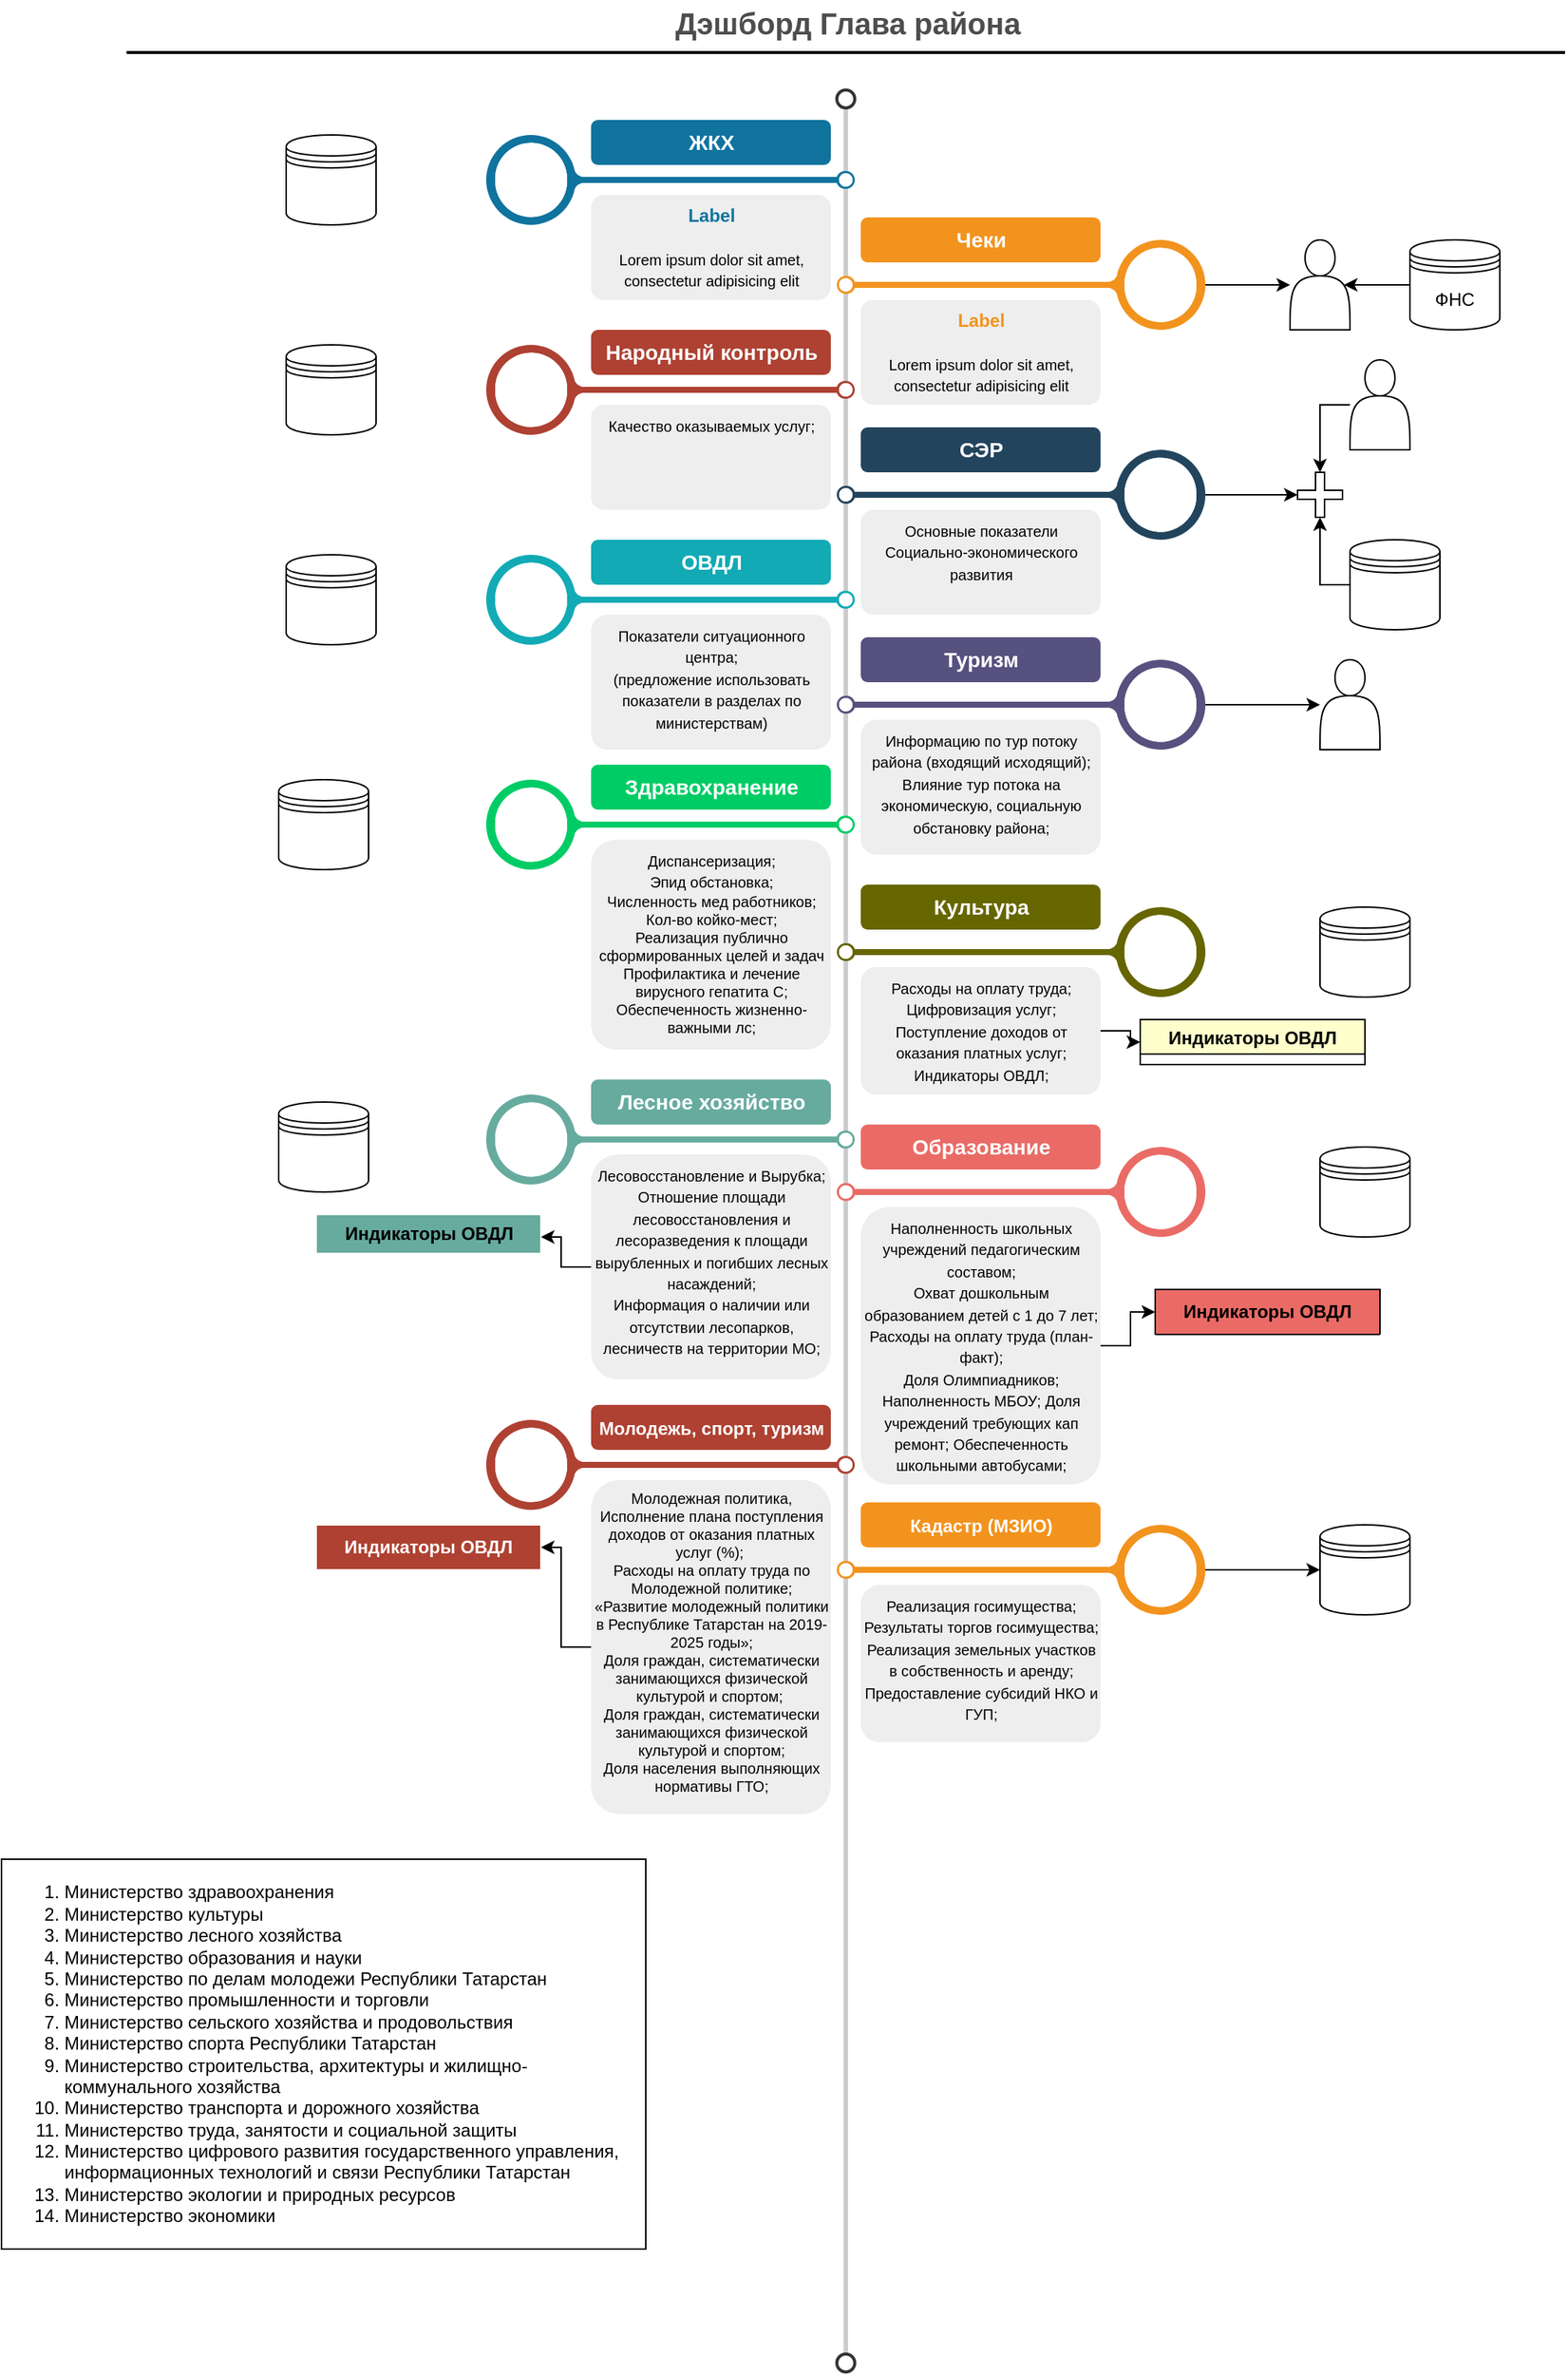 <mxfile version="23.1.5" type="github">
  <diagram id="C2fSY1v2SiZeoUbDoYyL" name="Page-1">
    <mxGraphModel dx="1674" dy="780" grid="1" gridSize="10" guides="1" tooltips="1" connect="1" arrows="1" fold="1" page="1" pageScale="1" pageWidth="1169" pageHeight="827" math="0" shadow="0">
      <root>
        <mxCell id="0" />
        <mxCell id="1" parent="0" />
        <mxCell id="3ne1QswCM8ZiEu4GHsYG-31" value="Дэшборд Глава района" style="text;html=1;strokeColor=none;fillColor=none;align=center;verticalAlign=middle;whiteSpace=wrap;rounded=0;fontStyle=1;fontSize=20;fontColor=#4D4D4D;" parent="1" vertex="1">
          <mxGeometry x="189.5" y="50" width="790" height="30" as="geometry" />
        </mxCell>
        <mxCell id="3ne1QswCM8ZiEu4GHsYG-32" value="" style="line;strokeWidth=2;html=1;fontSize=20;fontColor=#4D4D4D;" parent="1" vertex="1">
          <mxGeometry x="103.5" y="80" width="960" height="10" as="geometry" />
        </mxCell>
        <mxCell id="QLNjNVSxcbgXZy6OQrdi-61" value="" style="endArrow=none;html=1;strokeWidth=3;strokeColor=#CCCCCC;labelBackgroundColor=none;fontSize=16;rounded=0;" parent="1" source="QLNjNVSxcbgXZy6OQrdi-62" target="QLNjNVSxcbgXZy6OQrdi-63" edge="1">
          <mxGeometry relative="1" as="geometry" />
        </mxCell>
        <mxCell id="QLNjNVSxcbgXZy6OQrdi-62" value="" style="ellipse;whiteSpace=wrap;html=1;aspect=fixed;shadow=0;fillColor=none;strokeColor=#333333;fontSize=16;align=center;strokeWidth=2;" parent="1" vertex="1">
          <mxGeometry x="577.5" y="110" width="12" height="12" as="geometry" />
        </mxCell>
        <mxCell id="QLNjNVSxcbgXZy6OQrdi-63" value="" style="ellipse;whiteSpace=wrap;html=1;aspect=fixed;shadow=0;fillColor=none;strokeColor=#333333;fontSize=16;align=center;strokeWidth=2;" parent="1" vertex="1">
          <mxGeometry x="577.5" y="1620" width="12" height="12" as="geometry" />
        </mxCell>
        <mxCell id="QLNjNVSxcbgXZy6OQrdi-64" value="" style="verticalLabelPosition=middle;verticalAlign=middle;html=1;shape=mxgraph.infographic.circularCallout2;dy=15;strokeColor=#10739E;labelPosition=center;align=center;fontColor=#10739E;fontStyle=1;fontSize=24;shadow=0;direction=north;" parent="1" vertex="1">
          <mxGeometry x="343.5" y="140" width="246" height="60" as="geometry" />
        </mxCell>
        <mxCell id="7rP-CeqJjFyxMtN8SH18-14" value="" style="edgeStyle=orthogonalEdgeStyle;rounded=0;orthogonalLoop=1;jettySize=auto;html=1;" parent="1" source="QLNjNVSxcbgXZy6OQrdi-65" target="7rP-CeqJjFyxMtN8SH18-13" edge="1">
          <mxGeometry relative="1" as="geometry" />
        </mxCell>
        <mxCell id="QLNjNVSxcbgXZy6OQrdi-65" value="" style="verticalLabelPosition=middle;verticalAlign=middle;html=1;shape=mxgraph.infographic.circularCallout2;dy=15;strokeColor=#F2931E;labelPosition=center;align=center;fontColor=#F2931E;fontStyle=1;fontSize=24;shadow=0;direction=north;flipH=1;" parent="1" vertex="1">
          <mxGeometry x="577.5" y="210" width="246" height="60" as="geometry" />
        </mxCell>
        <mxCell id="QLNjNVSxcbgXZy6OQrdi-66" value="" style="verticalLabelPosition=middle;verticalAlign=middle;html=1;shape=mxgraph.infographic.circularCallout2;dy=15;strokeColor=#AE4132;labelPosition=center;align=center;fontColor=#10739E;fontStyle=1;fontSize=24;shadow=0;direction=north;" parent="1" vertex="1">
          <mxGeometry x="343.5" y="280" width="246" height="60" as="geometry" />
        </mxCell>
        <mxCell id="7rP-CeqJjFyxMtN8SH18-23" value="" style="edgeStyle=orthogonalEdgeStyle;rounded=0;orthogonalLoop=1;jettySize=auto;html=1;" parent="1" source="QLNjNVSxcbgXZy6OQrdi-67" target="7rP-CeqJjFyxMtN8SH18-20" edge="1">
          <mxGeometry relative="1" as="geometry" />
        </mxCell>
        <mxCell id="QLNjNVSxcbgXZy6OQrdi-67" value="" style="verticalLabelPosition=middle;verticalAlign=middle;html=1;shape=mxgraph.infographic.circularCallout2;dy=15;strokeColor=#23445D;labelPosition=center;align=center;fontColor=#10739E;fontStyle=1;fontSize=24;shadow=0;direction=north;flipH=1;" parent="1" vertex="1">
          <mxGeometry x="577.5" y="350" width="246" height="60" as="geometry" />
        </mxCell>
        <mxCell id="QLNjNVSxcbgXZy6OQrdi-68" value="" style="verticalLabelPosition=middle;verticalAlign=middle;html=1;shape=mxgraph.infographic.circularCallout2;dy=15;strokeColor=#12AAB5;labelPosition=center;align=center;fontColor=#10739E;fontStyle=1;fontSize=24;shadow=0;direction=north;" parent="1" vertex="1">
          <mxGeometry x="343.5" y="420" width="246" height="60" as="geometry" />
        </mxCell>
        <mxCell id="7rP-CeqJjFyxMtN8SH18-6" value="" style="edgeStyle=orthogonalEdgeStyle;rounded=0;orthogonalLoop=1;jettySize=auto;html=1;" parent="1" source="QLNjNVSxcbgXZy6OQrdi-69" target="7rP-CeqJjFyxMtN8SH18-5" edge="1">
          <mxGeometry relative="1" as="geometry" />
        </mxCell>
        <mxCell id="QLNjNVSxcbgXZy6OQrdi-69" value="" style="verticalLabelPosition=middle;verticalAlign=middle;html=1;shape=mxgraph.infographic.circularCallout2;dy=15;strokeColor=#56517E;labelPosition=center;align=center;fontColor=#10739E;fontStyle=1;fontSize=24;shadow=0;direction=north;flipH=1;" parent="1" vertex="1">
          <mxGeometry x="577.5" y="490" width="246" height="60" as="geometry" />
        </mxCell>
        <mxCell id="QLNjNVSxcbgXZy6OQrdi-70" value="ЖКХ" style="fillColor=#10739E;strokecolor=none;rounded=1;fontColor=#FFFFFF;strokeColor=none;fontStyle=1;fontSize=14;whiteSpace=wrap;html=1;" parent="1" vertex="1">
          <mxGeometry x="413.5" y="130" width="160" height="30" as="geometry" />
        </mxCell>
        <mxCell id="QLNjNVSxcbgXZy6OQrdi-71" value="Чеки" style="fillColor=#F2931E;strokecolor=none;rounded=1;fontColor=#FFFFFF;strokeColor=none;fontStyle=1;fontSize=14;whiteSpace=wrap;html=1;" parent="1" vertex="1">
          <mxGeometry x="593.5" y="195" width="160" height="30" as="geometry" />
        </mxCell>
        <mxCell id="QLNjNVSxcbgXZy6OQrdi-72" value="Народный контроль" style="fillColor=#AE4132;strokecolor=none;rounded=1;fontColor=#FFFFFF;strokeColor=none;fontStyle=1;fontSize=14;whiteSpace=wrap;html=1;" parent="1" vertex="1">
          <mxGeometry x="413.5" y="270" width="160" height="30" as="geometry" />
        </mxCell>
        <mxCell id="QLNjNVSxcbgXZy6OQrdi-73" value="СЭР" style="fillColor=#23445D;strokecolor=none;rounded=1;fontColor=#FFFFFF;strokeColor=none;fontStyle=1;fontSize=14;whiteSpace=wrap;html=1;" parent="1" vertex="1">
          <mxGeometry x="593.5" y="335" width="160" height="30" as="geometry" />
        </mxCell>
        <mxCell id="QLNjNVSxcbgXZy6OQrdi-74" value="ОВДЛ" style="fillColor=#12AAB5;strokecolor=none;rounded=1;fontColor=#FFFFFF;strokeColor=none;fontStyle=1;fontSize=14;whiteSpace=wrap;html=1;" parent="1" vertex="1">
          <mxGeometry x="413.5" y="410" width="160" height="30" as="geometry" />
        </mxCell>
        <mxCell id="QLNjNVSxcbgXZy6OQrdi-75" value="Туризм" style="fillColor=#56517E;strokecolor=none;rounded=1;fontColor=#FFFFFF;strokeColor=none;fontStyle=1;fontSize=14;whiteSpace=wrap;html=1;" parent="1" vertex="1">
          <mxGeometry x="593.5" y="475" width="160" height="30" as="geometry" />
        </mxCell>
        <mxCell id="QLNjNVSxcbgXZy6OQrdi-76" value="&lt;font style=&quot;font-size: 10px&quot;&gt;&lt;font style=&quot;font-size: 12px&quot; color=&quot;#10739E&quot;&gt;&lt;b&gt;Label&lt;/b&gt;&lt;/font&gt;&lt;br&gt;&lt;br&gt;&lt;font size=&quot;1&quot;&gt;Lorem ipsum dolor sit amet, consectetur adipisicing elit&lt;/font&gt;&lt;/font&gt;" style="rounded=1;strokeColor=none;fillColor=#EEEEEE;align=center;arcSize=12;verticalAlign=top;whiteSpace=wrap;html=1;fontSize=12;" parent="1" vertex="1">
          <mxGeometry x="413.5" y="180" width="160" height="70" as="geometry" />
        </mxCell>
        <mxCell id="QLNjNVSxcbgXZy6OQrdi-77" value="&lt;font style=&quot;font-size: 10px&quot;&gt;&lt;font style=&quot;font-size: 12px&quot; color=&quot;#F2931E&quot;&gt;&lt;b&gt;Label&lt;/b&gt;&lt;/font&gt;&lt;br&gt;&lt;br&gt;&lt;font size=&quot;1&quot;&gt;Lorem ipsum dolor sit amet, consectetur adipisicing elit&lt;/font&gt;&lt;/font&gt;" style="rounded=1;strokeColor=none;fillColor=#EEEEEE;align=center;arcSize=12;verticalAlign=top;whiteSpace=wrap;html=1;fontSize=12;" parent="1" vertex="1">
          <mxGeometry x="593.5" y="250" width="160" height="70" as="geometry" />
        </mxCell>
        <mxCell id="QLNjNVSxcbgXZy6OQrdi-78" value="&lt;font style=&quot;font-size: 10px&quot;&gt;&lt;font size=&quot;1&quot;&gt;Качество оказываемых услуг;&lt;br&gt;&lt;/font&gt;&lt;/font&gt;" style="rounded=1;strokeColor=none;fillColor=#EEEEEE;align=center;arcSize=12;verticalAlign=top;whiteSpace=wrap;html=1;fontSize=12;" parent="1" vertex="1">
          <mxGeometry x="413.5" y="320" width="160" height="70" as="geometry" />
        </mxCell>
        <mxCell id="QLNjNVSxcbgXZy6OQrdi-79" value="&lt;font style=&quot;font-size: 10px&quot;&gt;Основные показатели Социально-экономического развития&lt;br&gt;&lt;/font&gt;" style="rounded=1;strokeColor=none;fillColor=#EEEEEE;align=center;arcSize=12;verticalAlign=top;whiteSpace=wrap;html=1;fontSize=12;" parent="1" vertex="1">
          <mxGeometry x="593.5" y="390" width="160" height="70" as="geometry" />
        </mxCell>
        <mxCell id="QLNjNVSxcbgXZy6OQrdi-80" value="&lt;span style=&quot;font-size: 10px;&quot;&gt;Показатели ситуационного центра;&lt;br&gt;(предложение использовать показатели в разделах по министерствам)&lt;br&gt;&lt;/span&gt;" style="rounded=1;strokeColor=none;fillColor=#EEEEEE;align=center;arcSize=12;verticalAlign=top;whiteSpace=wrap;html=1;fontSize=12;" parent="1" vertex="1">
          <mxGeometry x="413.5" y="460" width="160" height="90" as="geometry" />
        </mxCell>
        <mxCell id="QLNjNVSxcbgXZy6OQrdi-81" value="&lt;font style=&quot;&quot;&gt;&lt;font style=&quot;font-size: 10px;&quot; size=&quot;1&quot;&gt;Информацию по тур потоку района (входящий исходящий);&lt;br&gt;Влияние тур потока на экономическую, социальную обстановку района;&lt;br&gt;&lt;/font&gt;&lt;/font&gt;" style="rounded=1;strokeColor=none;fillColor=#EEEEEE;align=center;arcSize=12;verticalAlign=top;whiteSpace=wrap;html=1;fontSize=12;" parent="1" vertex="1">
          <mxGeometry x="593.5" y="530" width="160" height="90" as="geometry" />
        </mxCell>
        <mxCell id="QLNjNVSxcbgXZy6OQrdi-106" value="" style="verticalLabelPosition=middle;verticalAlign=middle;html=1;shape=mxgraph.infographic.circularCallout2;dy=15;strokeColor=#00CC66;labelPosition=center;align=center;fontColor=#10739E;fontStyle=1;fontSize=24;shadow=0;direction=north;" parent="1" vertex="1">
          <mxGeometry x="343.5" y="570" width="246" height="60" as="geometry" />
        </mxCell>
        <mxCell id="QLNjNVSxcbgXZy6OQrdi-107" value="Здравохранение" style="fillColor=#00CC66;strokecolor=none;rounded=1;fontColor=#FFFFFF;strokeColor=none;fontStyle=1;fontSize=14;whiteSpace=wrap;html=1;" parent="1" vertex="1">
          <mxGeometry x="413.5" y="560" width="160" height="30" as="geometry" />
        </mxCell>
        <mxCell id="QLNjNVSxcbgXZy6OQrdi-108" value="&lt;font style=&quot;font-size: 10px;&quot;&gt;Диспансеризация;&lt;br style=&quot;border-color: var(--border-color);&quot;&gt;&lt;span style=&quot;&quot;&gt;Эпид обстановка;&lt;/span&gt;&lt;br style=&quot;border-color: var(--border-color);&quot;&gt;&lt;div style=&quot;&quot;&gt;&lt;span style=&quot;background-color: initial;&quot;&gt;Численность мед работников;&lt;/span&gt;&lt;/div&gt;&lt;div style=&quot;&quot;&gt;Кол-во койко-мест;&lt;/div&gt;&lt;div style=&quot;&quot;&gt;Реализация публично сформированных целей и задач&lt;span style=&quot;background-color: initial;&quot;&gt;&lt;br&gt;&lt;/span&gt;&lt;/div&gt;&lt;div style=&quot;&quot;&gt;Профилактика и лечение вирусного гепатита С;&lt;/div&gt;&lt;div style=&quot;&quot;&gt;Обеспеченность жизненно-важными лс;&lt;/div&gt;&lt;/font&gt;" style="rounded=1;strokeColor=none;fillColor=#EEEEEE;align=center;arcSize=12;verticalAlign=top;whiteSpace=wrap;html=1;fontSize=12;" parent="1" vertex="1">
          <mxGeometry x="413.5" y="610" width="160" height="140" as="geometry" />
        </mxCell>
        <mxCell id="7rP-CeqJjFyxMtN8SH18-7" value="" style="edgeStyle=orthogonalEdgeStyle;rounded=0;orthogonalLoop=1;jettySize=auto;html=1;" parent="1" source="QLNjNVSxcbgXZy6OQrdi-109" target="7rP-CeqJjFyxMtN8SH18-4" edge="1">
          <mxGeometry relative="1" as="geometry" />
        </mxCell>
        <mxCell id="QLNjNVSxcbgXZy6OQrdi-109" value="" style="verticalLabelPosition=middle;verticalAlign=middle;html=1;shape=mxgraph.infographic.circularCallout2;dy=15;strokeColor=#F2931E;labelPosition=center;align=center;fontColor=#F2931E;fontStyle=1;fontSize=24;shadow=0;direction=north;flipH=1;" parent="1" vertex="1">
          <mxGeometry x="577.5" y="1067" width="246" height="60" as="geometry" />
        </mxCell>
        <mxCell id="QLNjNVSxcbgXZy6OQrdi-110" value="&lt;font style=&quot;font-size: 12px;&quot;&gt;Кадастр (МЗИО)&lt;/font&gt;" style="fillColor=#F2931E;strokecolor=none;rounded=1;fontColor=#FFFFFF;strokeColor=none;fontStyle=1;fontSize=14;whiteSpace=wrap;html=1;" parent="1" vertex="1">
          <mxGeometry x="593.5" y="1052" width="160" height="30" as="geometry" />
        </mxCell>
        <mxCell id="QLNjNVSxcbgXZy6OQrdi-111" value="&lt;span style=&quot;border-color: var(--border-color); font-size: 10px;&quot;&gt;Реализация госимущества;&lt;br&gt;Результаты торгов госимущества;&lt;br&gt;Реализация земельных участков в собственность и аренду;&lt;br&gt;Предоставление субсидий НКО и ГУП;&lt;br&gt;&lt;/span&gt;" style="rounded=1;strokeColor=none;fillColor=#EEEEEE;align=center;arcSize=12;verticalAlign=top;whiteSpace=wrap;html=1;fontSize=12;" parent="1" vertex="1">
          <mxGeometry x="593.5" y="1107" width="160" height="105" as="geometry" />
        </mxCell>
        <mxCell id="7rP-CeqJjFyxMtN8SH18-4" value="" style="shape=datastore;whiteSpace=wrap;html=1;" parent="1" vertex="1">
          <mxGeometry x="900" y="1067" width="60" height="60" as="geometry" />
        </mxCell>
        <mxCell id="7rP-CeqJjFyxMtN8SH18-5" value="" style="shape=actor;whiteSpace=wrap;html=1;" parent="1" vertex="1">
          <mxGeometry x="900" y="490" width="40" height="60" as="geometry" />
        </mxCell>
        <mxCell id="7rP-CeqJjFyxMtN8SH18-8" value="" style="shape=datastore;whiteSpace=wrap;html=1;" parent="1" vertex="1">
          <mxGeometry x="205" y="570" width="60" height="60" as="geometry" />
        </mxCell>
        <mxCell id="7rP-CeqJjFyxMtN8SH18-9" value="" style="shape=datastore;whiteSpace=wrap;html=1;" parent="1" vertex="1">
          <mxGeometry x="210" y="420" width="60" height="60" as="geometry" />
        </mxCell>
        <mxCell id="7rP-CeqJjFyxMtN8SH18-10" value="" style="shape=datastore;whiteSpace=wrap;html=1;" parent="1" vertex="1">
          <mxGeometry x="210" y="280" width="60" height="60" as="geometry" />
        </mxCell>
        <mxCell id="7rP-CeqJjFyxMtN8SH18-11" value="" style="shape=datastore;whiteSpace=wrap;html=1;" parent="1" vertex="1">
          <mxGeometry x="210" y="140" width="60" height="60" as="geometry" />
        </mxCell>
        <mxCell id="7rP-CeqJjFyxMtN8SH18-12" value="ФНС" style="shape=datastore;whiteSpace=wrap;html=1;" parent="1" vertex="1">
          <mxGeometry x="960" y="210" width="60" height="60" as="geometry" />
        </mxCell>
        <mxCell id="7rP-CeqJjFyxMtN8SH18-13" value="" style="shape=actor;whiteSpace=wrap;html=1;" parent="1" vertex="1">
          <mxGeometry x="880" y="210" width="40" height="60" as="geometry" />
        </mxCell>
        <mxCell id="7rP-CeqJjFyxMtN8SH18-22" value="" style="edgeStyle=orthogonalEdgeStyle;rounded=0;orthogonalLoop=1;jettySize=auto;html=1;" parent="1" source="7rP-CeqJjFyxMtN8SH18-16" target="7rP-CeqJjFyxMtN8SH18-20" edge="1">
          <mxGeometry relative="1" as="geometry" />
        </mxCell>
        <mxCell id="7rP-CeqJjFyxMtN8SH18-16" value="" style="shape=datastore;whiteSpace=wrap;html=1;" parent="1" vertex="1">
          <mxGeometry x="920" y="410" width="60" height="60" as="geometry" />
        </mxCell>
        <mxCell id="7rP-CeqJjFyxMtN8SH18-21" value="" style="edgeStyle=orthogonalEdgeStyle;rounded=0;orthogonalLoop=1;jettySize=auto;html=1;" parent="1" source="7rP-CeqJjFyxMtN8SH18-17" target="7rP-CeqJjFyxMtN8SH18-20" edge="1">
          <mxGeometry relative="1" as="geometry" />
        </mxCell>
        <mxCell id="7rP-CeqJjFyxMtN8SH18-17" value="" style="shape=actor;whiteSpace=wrap;html=1;" parent="1" vertex="1">
          <mxGeometry x="920" y="290" width="40" height="60" as="geometry" />
        </mxCell>
        <mxCell id="7rP-CeqJjFyxMtN8SH18-20" value="" style="shape=cross;whiteSpace=wrap;html=1;" parent="1" vertex="1">
          <mxGeometry x="885" y="365" width="30" height="30" as="geometry" />
        </mxCell>
        <UserObject label="&lt;div&gt;&lt;ol&gt;&lt;li&gt;Министерство здравоохранения&lt;/li&gt;&lt;li&gt;Министерство культуры&lt;/li&gt;&lt;li&gt;Министерство лесного хозяйства&lt;/li&gt;&lt;li&gt;Министерство образования и науки&lt;/li&gt;&lt;li&gt;Министерство по делам молодежи Республики Татарстан&lt;/li&gt;&lt;li&gt;Министерство промышленности и торговли&lt;/li&gt;&lt;li&gt;Министерство сельского хозяйства и продовольствия&lt;/li&gt;&lt;li&gt;Министерство спорта Республики Татарстан&lt;/li&gt;&lt;li&gt;Министерство строительства, архитектуры и жилищно-коммунального хозяйства&lt;/li&gt;&lt;li&gt;Министерство транспорта и дорожного хозяйства&lt;/li&gt;&lt;li&gt;Министерство труда, занятости и социальной защиты&lt;/li&gt;&lt;li&gt;Министерство цифрового развития государственного управления, информационных технологий и связи Республики Татарстан&lt;/li&gt;&lt;li&gt;Министерство экологии и природных ресурсов&lt;/li&gt;&lt;li&gt;Министерство экономики&lt;/li&gt;&lt;/ol&gt;&lt;/div&gt;" treeRoot="1" id="7rP-CeqJjFyxMtN8SH18-30">
          <mxCell style="whiteSpace=wrap;html=1;align=left;treeFolding=1;treeMoving=1;newEdgeStyle={&quot;edgeStyle&quot;:&quot;elbowEdgeStyle&quot;,&quot;startArrow&quot;:&quot;none&quot;,&quot;endArrow&quot;:&quot;none&quot;};" parent="1" vertex="1">
            <mxGeometry x="20" y="1290" width="430" height="260" as="geometry" />
          </mxCell>
        </UserObject>
        <mxCell id="7rP-CeqJjFyxMtN8SH18-37" value="" style="verticalLabelPosition=middle;verticalAlign=middle;html=1;shape=mxgraph.infographic.circularCallout2;dy=15;strokeColor=#666600;labelPosition=center;align=center;fontColor=#10739E;fontStyle=1;fontSize=24;shadow=0;direction=north;flipH=1;" parent="1" vertex="1">
          <mxGeometry x="577.5" y="655" width="246" height="60" as="geometry" />
        </mxCell>
        <mxCell id="7rP-CeqJjFyxMtN8SH18-38" value="Культура" style="fillColor=#666600;strokecolor=none;rounded=1;fontColor=#FFFFFF;strokeColor=none;fontStyle=1;fontSize=14;whiteSpace=wrap;html=1;" parent="1" vertex="1">
          <mxGeometry x="593.5" y="640" width="160" height="30" as="geometry" />
        </mxCell>
        <mxCell id="7rP-CeqJjFyxMtN8SH18-45" style="edgeStyle=orthogonalEdgeStyle;rounded=0;orthogonalLoop=1;jettySize=auto;html=1;" parent="1" source="7rP-CeqJjFyxMtN8SH18-39" target="7rP-CeqJjFyxMtN8SH18-41" edge="1">
          <mxGeometry relative="1" as="geometry" />
        </mxCell>
        <mxCell id="7rP-CeqJjFyxMtN8SH18-39" value="&lt;font style=&quot;font-size: 10px&quot;&gt;Расходы на оплату труда;&lt;br&gt;Цифровизация услуг;&lt;br&gt;Поступление доходов от оказания платных услуг;&lt;br&gt;Индикаторы ОВДЛ;&lt;br&gt;&lt;/font&gt;" style="rounded=1;strokeColor=none;fillColor=#EEEEEE;align=center;arcSize=12;verticalAlign=top;whiteSpace=wrap;html=1;fontSize=12;" parent="1" vertex="1">
          <mxGeometry x="593.5" y="695" width="160" height="85" as="geometry" />
        </mxCell>
        <mxCell id="7rP-CeqJjFyxMtN8SH18-53" value="" style="verticalLabelPosition=middle;verticalAlign=middle;html=1;shape=mxgraph.infographic.circularCallout2;dy=15;strokeColor=#67AB9F;labelPosition=center;align=center;fontColor=#10739E;fontStyle=1;fontSize=24;shadow=0;direction=north;" parent="1" vertex="1">
          <mxGeometry x="343.5" y="780" width="246" height="60" as="geometry" />
        </mxCell>
        <mxCell id="7rP-CeqJjFyxMtN8SH18-54" value="Лесное хозяйство" style="fillColor=#67AB9F;strokecolor=none;rounded=1;fontColor=#FFFFFF;strokeColor=none;fontStyle=1;fontSize=14;whiteSpace=wrap;html=1;" parent="1" vertex="1">
          <mxGeometry x="413.5" y="770" width="160" height="30" as="geometry" />
        </mxCell>
        <mxCell id="7rP-CeqJjFyxMtN8SH18-56" style="edgeStyle=orthogonalEdgeStyle;rounded=0;orthogonalLoop=1;jettySize=auto;html=1;" parent="1" source="7rP-CeqJjFyxMtN8SH18-55" target="7rP-CeqJjFyxMtN8SH18-49" edge="1">
          <mxGeometry relative="1" as="geometry" />
        </mxCell>
        <mxCell id="7rP-CeqJjFyxMtN8SH18-55" value="&lt;font style=&quot;&quot;&gt;&lt;font style=&quot;&quot; size=&quot;1&quot;&gt;Лесовосстановление и Вырубка;&lt;br&gt;Отношение площади лесовосстановления и лесоразведения к площади вырубленных и погибших лесных насаждений;&lt;br&gt;Информация о наличии или отсутствии лесопарков, лесничеств на территории МО;&lt;br&gt;&lt;/font&gt;&lt;/font&gt;" style="rounded=1;strokeColor=none;fillColor=#EEEEEE;align=center;arcSize=12;verticalAlign=top;whiteSpace=wrap;html=1;fontSize=12;" parent="1" vertex="1">
          <mxGeometry x="413.5" y="820" width="160" height="150" as="geometry" />
        </mxCell>
        <mxCell id="sbukM5SMqKLT1o0fI3T_-1" value="" style="verticalLabelPosition=middle;verticalAlign=middle;html=1;shape=mxgraph.infographic.circularCallout2;dy=15;strokeColor=#EA6B66;labelPosition=center;align=center;fontColor=#10739E;fontStyle=1;fontSize=24;shadow=0;direction=north;flipH=1;" vertex="1" parent="1">
          <mxGeometry x="577.5" y="815" width="246" height="60" as="geometry" />
        </mxCell>
        <mxCell id="sbukM5SMqKLT1o0fI3T_-2" value="Образование" style="fillColor=#EA6B66;strokecolor=none;rounded=1;fontColor=#FFFFFF;strokeColor=none;fontStyle=1;fontSize=14;whiteSpace=wrap;html=1;" vertex="1" parent="1">
          <mxGeometry x="593.5" y="800" width="160" height="30" as="geometry" />
        </mxCell>
        <mxCell id="sbukM5SMqKLT1o0fI3T_-8" style="edgeStyle=orthogonalEdgeStyle;rounded=0;orthogonalLoop=1;jettySize=auto;html=1;exitX=1;exitY=0.5;exitDx=0;exitDy=0;" edge="1" parent="1" source="sbukM5SMqKLT1o0fI3T_-3" target="sbukM5SMqKLT1o0fI3T_-4">
          <mxGeometry relative="1" as="geometry" />
        </mxCell>
        <mxCell id="sbukM5SMqKLT1o0fI3T_-3" value="&lt;font style=&quot;&quot;&gt;&lt;span style=&quot;font-size: 10px;&quot;&gt;Наполненность школьных учреждений педагогическим составом; &lt;br&gt;Охват дошкольным образованием детей с 1 до 7 лет; Расходы на оплату труда (план-факт); &lt;br&gt;Доля Олимпиадников;&lt;br&gt;Наполненность МБОУ; Доля учреждений требующих кап ремонт; Обеспеченность школьными автобусами;&lt;/span&gt;&lt;br&gt;&lt;/font&gt;" style="rounded=1;strokeColor=none;fillColor=#EEEEEE;align=center;arcSize=12;verticalAlign=top;whiteSpace=wrap;html=1;fontSize=12;" vertex="1" parent="1">
          <mxGeometry x="593.5" y="855" width="160" height="185" as="geometry" />
        </mxCell>
        <mxCell id="sbukM5SMqKLT1o0fI3T_-4" value="&lt;b&gt;Индикаторы ОВДЛ&lt;/b&gt;" style="swimlane;fontStyle=0;childLayout=stackLayout;horizontal=1;startSize=30;horizontalStack=0;resizeParent=1;resizeParentMax=0;resizeLast=0;collapsible=1;marginBottom=0;whiteSpace=wrap;html=1;fillColor=#EA6B66;" vertex="1" collapsed="1" parent="1">
          <mxGeometry x="790" y="910" width="150" height="30" as="geometry">
            <mxRectangle x="775" y="910" width="430" height="1120" as="alternateBounds" />
          </mxGeometry>
        </mxCell>
        <mxCell id="sbukM5SMqKLT1o0fI3T_-5" value="&lt;div&gt;&lt;ol&gt;&lt;li&gt;Доля граждан, прошедших обучение по дополнительным профессиональным программам и программам профессионального обучения (по отрасли &quot;Образование&quot;) в общей численности рабочей силы&lt;/li&gt;&lt;li&gt;Доля детей в возрасте от 5 до 18 лет, охваченных дополнительным образованием&lt;/li&gt;&lt;li&gt;Доля детей в возрасте от 5 до 18 лет, охваченных услугами дополнительного образования&lt;/li&gt;&lt;li&gt;Доля детей и молодежи в возрасте от 7 до 35 лет, у которых выявлены выдающиеся способности и таланты&lt;/li&gt;&lt;li&gt;Доля заданий в электронной форме для учащихся, проверяемых с использованием технологий автоматизированной проверки&lt;/li&gt;&lt;li&gt;Доля населения в возрасте 15–21 год, охваченного образованием&lt;/li&gt;&lt;li&gt;Доля образовательных организаций, использующих сервисы федеральной информационно-сервисной платформы цифровой образовательной среды при реализации программ основного общего образования&lt;/li&gt;&lt;li&gt;Доля обучающихся, для которых созданы равные условия получения качественного образования вне зависимости от места их нахождения посредством предоставления доступа к федеральной информационно-сервисной платформе цифровой образовательной среды&lt;/li&gt;&lt;li&gt;Доля обучающихся по образовательным программам основного и среднего общего образования, охваченных мероприятиями, направленными на раннюю профессиональную ориентацию, в том числе в рамках программы &quot;Билет в будущее&quot;&lt;/li&gt;&lt;li&gt;Доля общеобразовательных организаций, оснащённых в целях внедрения цифровой образовательной среды&lt;/li&gt;&lt;li&gt;Доля педагогических работников, использующих сервисы федеральной информационно-сервисной платформы цифровой образовательной среды&lt;/li&gt;&lt;li&gt;Доля педагогических работников общеобразовательных организаций, прошедших повышение квалификации, в том числе в центрах непрерывного повышения профессионального мастерства&lt;/li&gt;&lt;li&gt;Доля педагогических работников, получивших возможность использования верифицированного цифрового образовательного контента и цифровых образовательных сервисов&lt;/li&gt;&lt;li&gt;Доля рабочей силы, имеющей профессиональное образование, в возрасте 22 лет и старше&lt;/li&gt;&lt;li&gt;Доля учащихся, имеющих возможность бесплатного доступа к верифицированному цифровому образовательному контенту и сервисам для самостоятельной подготовки&lt;/li&gt;&lt;li&gt;Доля учащихся, которым предложены рекомендации по повышению качества обучения и формированию индивидуальных траекторий с использованием данных цифрового портфолио учащегося&lt;/li&gt;&lt;li&gt;Доля учащихся, по которым осуществляется ведение цифрового профиля&lt;/li&gt;&lt;li&gt;Доступность дошкольного образования для детей в возрасте от 1,5 до 3 лет&lt;/li&gt;&lt;li&gt;Доступность дошкольного образования для детей в возрастной группе от 2 месяцев до 8 лет&lt;/li&gt;&lt;li&gt;Количество дополнительно созданных мест с целью обеспечения дошкольным образованием детей в возрасте от 1,5 до 3 лет в текущем календарном году&lt;/li&gt;&lt;li&gt;Количество работников сферы образования, прошедших повышение квалификации и переподготовку по вопросам воспитательной работы на базе образовательных организаций высшего образования за счет средств консолидированного бюджета субъекта&lt;/li&gt;&lt;li&gt;Количество сформированных центров казачьей культуры и/или кадетского образования&lt;/li&gt;&lt;li&gt;Охват детей деятельностью региональных центров выявления, поддержки и развития способностей и талантов у детей и молодежи, технопарков «Кванториум» и центров «IТ-куб»&lt;/li&gt;&lt;li&gt;Число участников всероссийских и межрегиональных мероприятий в рамках федерального проекта &quot;Патриотическое воспитание граждан РФ&quot;, включенного в состав национального проекта «Образование»&lt;/li&gt;&lt;li&gt;Эффективность системы выявления, поддержки и развития способностей и талантов у детей и молодежи&lt;/li&gt;&lt;/ol&gt;&lt;/div&gt;" style="text;strokeColor=none;fillColor=#FF7371;align=left;verticalAlign=middle;spacingLeft=4;spacingRight=4;overflow=hidden;points=[[0,0.5],[1,0.5]];portConstraint=eastwest;rotatable=0;whiteSpace=wrap;html=1;" vertex="1" parent="sbukM5SMqKLT1o0fI3T_-4">
          <mxGeometry y="30" width="430" height="1090" as="geometry" />
        </mxCell>
        <mxCell id="7rP-CeqJjFyxMtN8SH18-41" value="Индикаторы ОВДЛ" style="swimlane;fillColor=#FFFFCC;" parent="1" vertex="1" collapsed="1">
          <mxGeometry x="780" y="730" width="150" height="30" as="geometry">
            <mxRectangle x="780" y="730" width="1800" height="330" as="alternateBounds" />
          </mxGeometry>
        </mxCell>
        <mxCell id="7rP-CeqJjFyxMtN8SH18-43" value="&lt;div&gt;&lt;ol&gt;&lt;li&gt;Количество граждан, принимающих участие в добровольческой деятельности, получивших государственную поддержку в форме субсидий бюджетным учреждениям&lt;/li&gt;&lt;li&gt;Количество грантов и стипендий, врученных молодым авторам и исполнителям за счет средств консолидированного бюджета субъекта&lt;/li&gt;&lt;li&gt;Количество образовательных организаций высшего образования всех форм собственности и ведомственной принадлежности, в которых внедрены рабочие программы воспитания и календарные планы воспитательной работы&lt;/li&gt;&lt;li&gt;Количество образовательных организаций общего и среднего профессионального образования всех форм собственности и ведомственной принадлежности, в которых внедрены рабочие программы воспитания и календарные планы воспитательной работы&lt;/li&gt;&lt;li&gt;Количество организаций культуры, получивших современное оборудование, нарастающим итогом&lt;/li&gt;&lt;li&gt;Количество поддержанных творческих инициатив и проектов&lt;/li&gt;&lt;li&gt;Количество работников сферы культуры, прошедших повышение квалификации&lt;/li&gt;&lt;li&gt;Количество реализуемых проектов, в том числе в рамках грантовой поддержки некоммерческим организациям, направленных на укрепление российской гражданской идентичности на основе духовно-нравственных и культурных ценностей народов РФ за счет средств консолидированного бюджета субъекта&lt;/li&gt;&lt;li&gt;Количество созданных (реконструированных) и капитально отремонтированных объектов организации культуры, нарастающим итогом&lt;/li&gt;&lt;li&gt;Количество специалистов сферы культуры, повысивших квалификацию на базе Центров непрерывного образования и повышения квалификации творческих и управленческих кадров в сфере культуры (чел.), нарастающим итогом&lt;/li&gt;&lt;li&gt;Условия для воспитания гармонично развитой и социально ответственной личности (базовое значение - 2020 год)&lt;/li&gt;&lt;li&gt;Число обучающихся образовательных организаций (общего и среднего профессионального образования), охваченных программами воспитания&lt;/li&gt;&lt;li&gt;Число посетителей всероссийских, международных и межрегиональных творческих проектов в области музыкального, театрального и изобразительного искусства за счет средств консолидированного бюджета субъекта&lt;/li&gt;&lt;li&gt;Число посетителей мероприятий некоммерческих организаций, направленных на укрепление российской гражданской идентичности на основе духовно-нравственных и культурных ценностей народов РФ за счет средств консолидированного бюджета субъекта&lt;/li&gt;&lt;li&gt;Число посещений культурных мероприятий&lt;/li&gt;&lt;li&gt;Число участников культурно-просветительских программ для школьников за счет средств регионального бюджета субъекта&lt;/li&gt;&lt;li&gt;Число участников межведомственного проекта «Культура для школьников»&lt;/li&gt;&lt;li&gt;Число участников мероприятий, направленных на укрепление общероссийского гражданского единства за счет консолидированного бюджета субъекта&lt;/li&gt;&lt;/ol&gt;&lt;/div&gt;" style="text;html=1;align=left;verticalAlign=middle;resizable=0;points=[];autosize=1;strokeColor=none;fillColor=#FFFFCC;" parent="7rP-CeqJjFyxMtN8SH18-41" vertex="1">
          <mxGeometry y="27" width="1790" height="300" as="geometry" />
        </mxCell>
        <mxCell id="7rP-CeqJjFyxMtN8SH18-49" value="&lt;b&gt;Индикаторы ОВДЛ&lt;/b&gt;" style="swimlane;fontStyle=0;childLayout=stackLayout;horizontal=1;startSize=26;fillColor=#67AB9F;horizontalStack=0;resizeParent=1;resizeParentMax=0;resizeLast=0;collapsible=1;marginBottom=0;html=1;strokeColor=#FFFFFF;" parent="1" vertex="1" collapsed="1">
          <mxGeometry x="230" y="860" width="150" height="30" as="geometry">
            <mxRectangle x="230" y="850" width="480" height="200" as="alternateBounds" />
          </mxGeometry>
        </mxCell>
        <mxCell id="7rP-CeqJjFyxMtN8SH18-50" value="&lt;ol style=&quot;border-color: var(--border-color);&quot;&gt;&lt;li style=&quot;border-color: var(--border-color);&quot;&gt;Запас семян лесных растений для лесовостановления и лесоразведения, кг&lt;/li&gt;&lt;li style=&quot;border-color: var(--border-color);&quot;&gt;Количество выращенного посадочного материала лесных растений, тысяч штук&lt;/li&gt;&lt;li style=&quot;border-color: var(--border-color);&quot;&gt;Количество населения, вовлеченного в мероприятия по воспроизводству лесов и лесоразведению&lt;/li&gt;&lt;li style=&quot;border-color: var(--border-color);&quot;&gt;Отношение площади лесовосстановления и лесоразведения к площади вырубленных и погибших лесных насаждений&lt;/li&gt;&lt;li style=&quot;border-color: var(--border-color);&quot;&gt;Площадь лесовостановления и лесоразведения, гектар&lt;/li&gt;&lt;li style=&quot;border-color: var(--border-color);&quot;&gt;Площадь погибших лесных насаждений, гектар&lt;/li&gt;&lt;/ol&gt;" style="text;strokeColor=none;fillColor=#67AB9F;align=left;verticalAlign=top;spacingLeft=4;spacingRight=4;overflow=hidden;rotatable=0;points=[[0,0.5],[1,0.5]];portConstraint=eastwest;whiteSpace=wrap;html=1;" parent="7rP-CeqJjFyxMtN8SH18-49" vertex="1">
          <mxGeometry y="26" width="480" height="174" as="geometry" />
        </mxCell>
        <mxCell id="sbukM5SMqKLT1o0fI3T_-9" style="edgeStyle=orthogonalEdgeStyle;rounded=0;orthogonalLoop=1;jettySize=auto;html=1;entryX=0.9;entryY=0.5;entryDx=0;entryDy=0;entryPerimeter=0;" edge="1" parent="1" source="7rP-CeqJjFyxMtN8SH18-12" target="7rP-CeqJjFyxMtN8SH18-13">
          <mxGeometry relative="1" as="geometry" />
        </mxCell>
        <mxCell id="sbukM5SMqKLT1o0fI3T_-10" value="" style="shape=datastore;whiteSpace=wrap;html=1;" vertex="1" parent="1">
          <mxGeometry x="205" y="785" width="60" height="60" as="geometry" />
        </mxCell>
        <mxCell id="sbukM5SMqKLT1o0fI3T_-11" value="" style="shape=datastore;whiteSpace=wrap;html=1;" vertex="1" parent="1">
          <mxGeometry x="900" y="655" width="60" height="60" as="geometry" />
        </mxCell>
        <mxCell id="sbukM5SMqKLT1o0fI3T_-12" value="" style="shape=datastore;whiteSpace=wrap;html=1;" vertex="1" parent="1">
          <mxGeometry x="900" y="815" width="60" height="60" as="geometry" />
        </mxCell>
        <mxCell id="sbukM5SMqKLT1o0fI3T_-13" value="" style="verticalLabelPosition=middle;verticalAlign=middle;html=1;shape=mxgraph.infographic.circularCallout2;dy=15;strokeColor=#AE4132;labelPosition=center;align=center;fontColor=#10739E;fontStyle=1;fontSize=24;shadow=0;direction=north;" vertex="1" parent="1">
          <mxGeometry x="343.5" y="997" width="246" height="60" as="geometry" />
        </mxCell>
        <mxCell id="sbukM5SMqKLT1o0fI3T_-14" value="&lt;font style=&quot;font-size: 12px;&quot;&gt;Молодежь, спорт, туризм&lt;/font&gt;" style="fillColor=#AE4132;strokecolor=none;rounded=1;fontColor=#FFFFFF;strokeColor=none;fontStyle=1;fontSize=14;whiteSpace=wrap;html=1;" vertex="1" parent="1">
          <mxGeometry x="413.5" y="987" width="160" height="30" as="geometry" />
        </mxCell>
        <mxCell id="sbukM5SMqKLT1o0fI3T_-20" style="edgeStyle=orthogonalEdgeStyle;rounded=0;orthogonalLoop=1;jettySize=auto;html=1;" edge="1" parent="1" source="sbukM5SMqKLT1o0fI3T_-15" target="sbukM5SMqKLT1o0fI3T_-16">
          <mxGeometry relative="1" as="geometry" />
        </mxCell>
        <mxCell id="sbukM5SMqKLT1o0fI3T_-15" value="&lt;font style=&quot;&quot;&gt;&lt;font style=&quot;&quot; size=&quot;1&quot;&gt;&lt;div style=&quot;font-size: 10px;&quot;&gt;&lt;span style=&quot;background-color: initial;&quot;&gt;Молодежная политика, Исполнение плана поступления доходов от оказания платных услуг (%);&amp;nbsp;&lt;/span&gt;&lt;/div&gt;&lt;div style=&quot;&quot;&gt;&lt;span style=&quot;background-color: initial;&quot;&gt;Расходы на оплату труда по Молодежной политике;&lt;br&gt;«Развитие молодежный политики в Республике Татарстан на 2019-2025 годы»;&lt;br&gt;&lt;/span&gt;&lt;/div&gt;&lt;div style=&quot;&quot;&gt;&lt;span style=&quot;background-color: initial;&quot;&gt;&lt;div&gt;Доля граждан, систематически занимающихся физической культурой и спортом;&amp;nbsp;&lt;br&gt;Доля граждан, систематически занимающихся физической культурой и спортом;&lt;br&gt;Доля населения выполняющих нормативы ГТО;&lt;/div&gt;&lt;/span&gt;&lt;/div&gt;&lt;/font&gt;&lt;/font&gt;" style="rounded=1;strokeColor=none;fillColor=#EEEEEE;align=center;arcSize=12;verticalAlign=top;whiteSpace=wrap;html=1;fontSize=12;" vertex="1" parent="1">
          <mxGeometry x="413.5" y="1037" width="160" height="223" as="geometry" />
        </mxCell>
        <mxCell id="sbukM5SMqKLT1o0fI3T_-16" value="&lt;b&gt;&lt;font color=&quot;#ffffff&quot;&gt;Индикаторы ОВДЛ&lt;/font&gt;&lt;/b&gt;" style="swimlane;fontStyle=0;childLayout=stackLayout;horizontal=1;startSize=30;horizontalStack=0;resizeParent=1;resizeParentMax=0;resizeLast=0;collapsible=1;marginBottom=0;whiteSpace=wrap;html=1;fillColor=#AE4132;strokeColor=#FFFFFF;" vertex="1" collapsed="1" parent="1">
          <mxGeometry x="230" y="1067" width="150" height="30" as="geometry">
            <mxRectangle x="230" y="1067" width="390" height="270" as="alternateBounds" />
          </mxGeometry>
        </mxCell>
        <mxCell id="sbukM5SMqKLT1o0fI3T_-17" value="&lt;div&gt;&lt;ol&gt;&lt;li&gt;&lt;font color=&quot;#ffffff&quot;&gt;Доля граждан, вовлеченных центрами (сообществами, объединениями) поддержки добровольчества (волонтерства) на базе образовательных организаций, некоммерческих организаций, государственных и муниципальных учреждений в добровольческую (волонтерскую) деятельность&lt;/font&gt;&lt;/li&gt;&lt;li&gt;&lt;font color=&quot;#ffffff&quot;&gt;Доля граждан, занимающихся добровольческой (волонтерской) деятельностью&lt;/font&gt;&lt;/li&gt;&lt;li&gt;&lt;font color=&quot;#ffffff&quot;&gt;Количество реализуемых проектов, в том числе в рамках грантового конкурса молодежных инициатив за счет средств консолидированного бюджета субъекта&lt;/font&gt;&lt;/li&gt;&lt;li&gt;&lt;font color=&quot;#ffffff&quot;&gt;Число молодежи, задействованной в мероприятиях по вовлечению в творческую деятельность&lt;/font&gt;&lt;/li&gt;&lt;li&gt;&lt;font color=&quot;#ffffff&quot;&gt;Число молодежи, принявшей участие в мероприятиях патриотической направленности&lt;/font&gt;&lt;/li&gt;&lt;/ol&gt;&lt;/div&gt;" style="text;strokeColor=#FFFFFF;fillColor=#AE4132;align=left;verticalAlign=middle;spacingLeft=4;spacingRight=4;overflow=hidden;points=[[0,0.5],[1,0.5]];portConstraint=eastwest;rotatable=0;whiteSpace=wrap;html=1;" vertex="1" parent="sbukM5SMqKLT1o0fI3T_-16">
          <mxGeometry y="30" width="390" height="240" as="geometry" />
        </mxCell>
      </root>
    </mxGraphModel>
  </diagram>
</mxfile>
